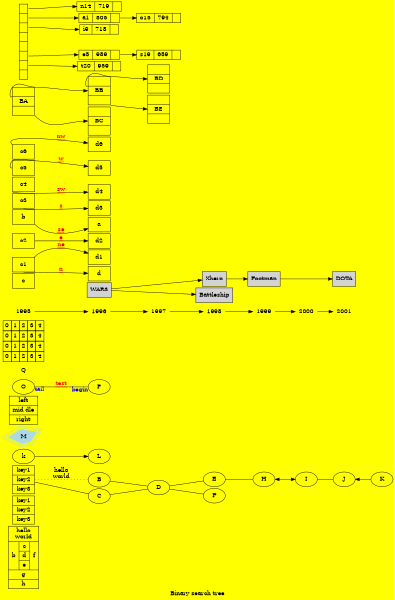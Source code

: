 /*
digraph 
{
	A -> B
	A -> C
	B -> D
	C -> D
}
*/

graph 
{
	size = "4,4"
	bgcolor = yellow
	struct3 [shape=record,label="hello\nworld |{ b |{c|d|e}| f}| g | h"];
	struct2 [shape = record, skew = 0.5, label = "key1|key2|key3"]
	A [shape = record, skew = 0.5, label = "<f0> key1| <f1> key2| <f3> key3"]
	A -- B [weight = 25, style = dotted, color = red, label = "hello\nworld"]
	A -- C
	B -- D
	C -- D
	D -- {E, F}
	//node [style=filled,color=".7 .3 1.0"] 
	E -- H
	
	H -- I [dir = both] 
	I -- J [dir = none]
	J -- K [dir = back]
	k -- L [dir = forward]

	M [shape = polygon, sides = 5, peripheries = 3, color = lightblue, style = filled, distortion = .7, orientation = 15]

	N [shape = record, label = "<f0> left|<f1> mid\ dle|<f2> right"]
	
	edge[decorate = true, labelfontcolor = blue, fontcolor = red]
	O -- P [headlabel = "begin", taillabel = "tail", label = "test"]

	Q [shape = none]

	R [shape=none, margin=0, 
		label=<  <TABLE BORDER="0" CELLBORDER="1" CELLSPACING="0" CELLPADDING="4"> 
				<TR><TD>0</TD><TD>1</TD><TD>2</TD><TD>3</TD><TD>4</TD></TR> 
				<TR><TD>0</TD><TD>1</TD><TD>2</TD><TD>3</TD><TD>4</TD></TR> 
				<TR><TD>0</TD><TD>1</TD><TD>2</TD><TD>3</TD><TD>4</TD></TR> 
				<TR><TD>0</TD><TD>1</TD><TD>2</TD><TD>3</TD><TD>4</TD></TR>
				</TABLE>
				>
	]

	edge [dir = forward]
	rankdir = LR //RL, TB, BT 
	{ 
		node[shape = plaintext]    
		1995 -- 1996 -- 1997 -- 1998 -- 1999 -- 2000 -- 2001
	}

	{
		node[shape = box, style = filled]
		WAR3 -- Xhero -- Footman -- DOTA 
		WAR3 -- Battleship; 
	}  
	
	{rank = same; 1996; WAR3;}  
	{rank = same; 1998; Xhero; Battleship;} 
	{rank = same; 1999; Footman;} 
	{rank = same; 2001; DOTA;} 
	
	rankdir = TB
	node[shape = box] 
	c:n -- d[label = n] 
	c1:ne -- d1[label = ne]
	c2:e -- d2[label = e]
	b:se -- a[label = se] 
	c3:s -- d3[label = s] 
	c4:sw -- d4[label = sw] 
	c5:w -- d5[label = w]
	c6:nw -- d6[label = nw] 

	label = "Binary search tree"
	node[shape = record]  
	BA[label = "<f0> | <f1> BA |<f2> "] 
	BB[label = "<f0> | <f1> BB |<f2> "] 
	BC[label = "<f0> | <f1> BC |<f2> "]
	BD[label = "<f0> | <f1> BD |<f2> "]
	BE[label = "<f0> | <f1> BE |<f2> "]
	BA:f0:sw -- BB:f1
	BA:f2:se -- BC:f1
	BB:f0:sw -- BD:f1
	BB:f2:se -- BE:f1

	nodesep=.05 
	rankdir=LR
	node [shape=record,width=.1,height=.1]
	node0 [label = "<f0> |<f1> |<f2> |<f3> |<f4> |<f5> |<f6> | ", height=2.5]
	node1 [label = "{<n> n14 | 719 |<p> }"]
	node2 [label = "{<n> a1 | 805 |<q> }"]
	node3 [label = "{<n> i9 | 718 |<p> }"]
	node4 [label = "{<n> e5 | 989 |<p> }"]
	node5 [label = "{<n> t20 | 959 |<p> }"]
	node6 [label = "{<n> o15 | 794 |<p> }"]
	node7 [label = "{<n> s19 | 659 |<p> }"]
	node0:f0 -- node1:n
	node0:f1 -- node2:n
	node0:f2 -- node3:n
	node0:f5 -- node4:n
	node0:f6 -- node5:n
	node2:q -- node6:n
	node4:p -- node7:n 
}

